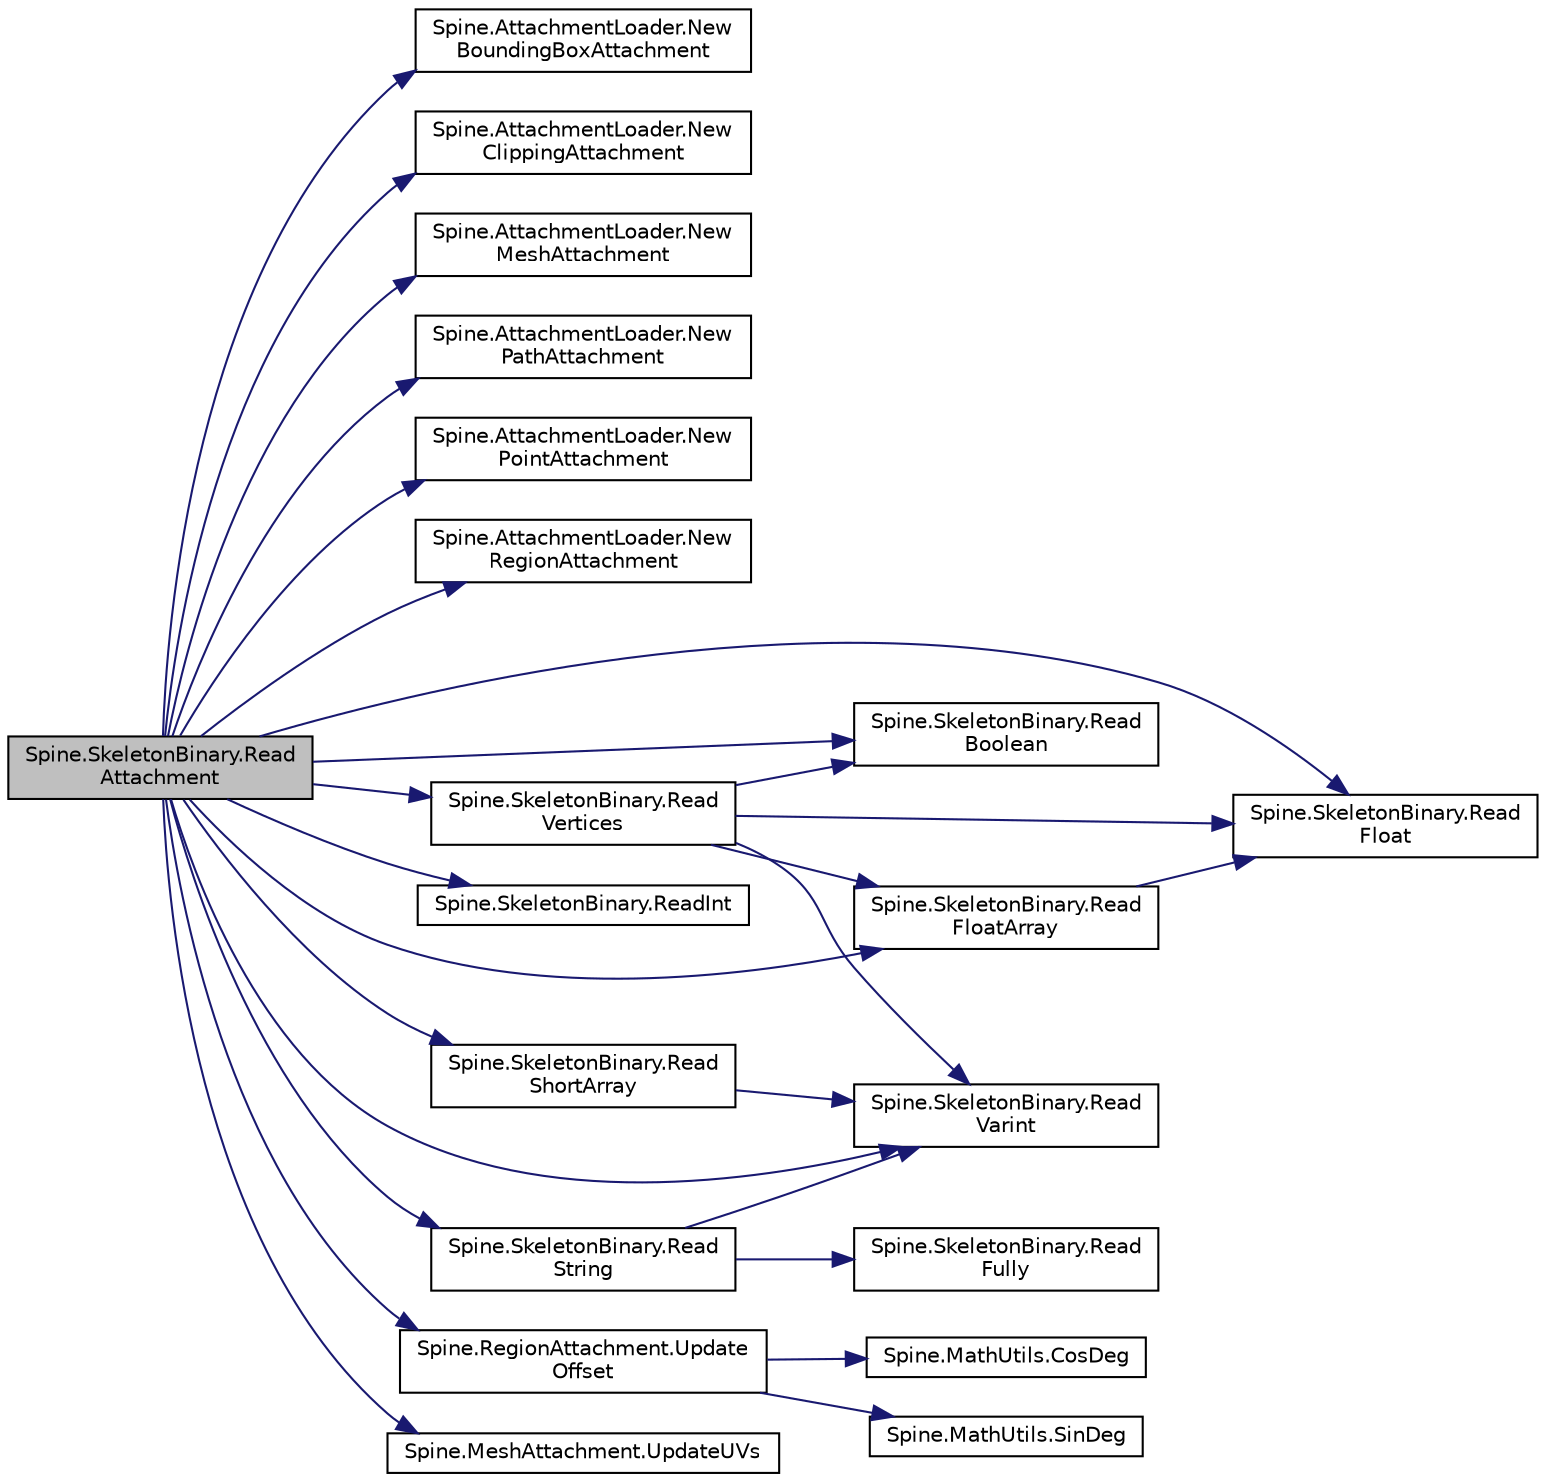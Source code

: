 digraph "Spine.SkeletonBinary.ReadAttachment"
{
 // LATEX_PDF_SIZE
  edge [fontname="Helvetica",fontsize="10",labelfontname="Helvetica",labelfontsize="10"];
  node [fontname="Helvetica",fontsize="10",shape=record];
  rankdir="LR";
  Node1 [label="Spine.SkeletonBinary.Read\lAttachment",height=0.2,width=0.4,color="black", fillcolor="grey75", style="filled", fontcolor="black",tooltip=" "];
  Node1 -> Node2 [color="midnightblue",fontsize="10",style="solid",fontname="Helvetica"];
  Node2 [label="Spine.AttachmentLoader.New\lBoundingBoxAttachment",height=0.2,width=0.4,color="black", fillcolor="white", style="filled",URL="$interface_spine_1_1_attachment_loader.html#a06b5733cb67b13536797601adc6db6b4",tooltip="<return>May be null to not load any attachment.</return>"];
  Node1 -> Node3 [color="midnightblue",fontsize="10",style="solid",fontname="Helvetica"];
  Node3 [label="Spine.AttachmentLoader.New\lClippingAttachment",height=0.2,width=0.4,color="black", fillcolor="white", style="filled",URL="$interface_spine_1_1_attachment_loader.html#a27f4d730a36f1ca83e756ae6825ed474",tooltip=" "];
  Node1 -> Node4 [color="midnightblue",fontsize="10",style="solid",fontname="Helvetica"];
  Node4 [label="Spine.AttachmentLoader.New\lMeshAttachment",height=0.2,width=0.4,color="black", fillcolor="white", style="filled",URL="$interface_spine_1_1_attachment_loader.html#af5979e352d0a75f981f966290377cc05",tooltip="<return>May be null to not load any attachment.</return>"];
  Node1 -> Node5 [color="midnightblue",fontsize="10",style="solid",fontname="Helvetica"];
  Node5 [label="Spine.AttachmentLoader.New\lPathAttachment",height=0.2,width=0.4,color="black", fillcolor="white", style="filled",URL="$interface_spine_1_1_attachment_loader.html#a6b5e631c0773ecedecc3121e84db109d",tooltip="May be null to not load any attachment"];
  Node1 -> Node6 [color="midnightblue",fontsize="10",style="solid",fontname="Helvetica"];
  Node6 [label="Spine.AttachmentLoader.New\lPointAttachment",height=0.2,width=0.4,color="black", fillcolor="white", style="filled",URL="$interface_spine_1_1_attachment_loader.html#a76d650e21df14366dc3f9a0a6c0a92ba",tooltip=" "];
  Node1 -> Node7 [color="midnightblue",fontsize="10",style="solid",fontname="Helvetica"];
  Node7 [label="Spine.AttachmentLoader.New\lRegionAttachment",height=0.2,width=0.4,color="black", fillcolor="white", style="filled",URL="$interface_spine_1_1_attachment_loader.html#acd15c9fd5f434324a0f30872a35b828c",tooltip="<return>May be null to not load any attachment.</return>"];
  Node1 -> Node8 [color="midnightblue",fontsize="10",style="solid",fontname="Helvetica"];
  Node8 [label="Spine.SkeletonBinary.Read\lBoolean",height=0.2,width=0.4,color="black", fillcolor="white", style="filled",URL="$class_spine_1_1_skeleton_binary.html#aa097cce8808ec9c783f44246af6b4eb6",tooltip=" "];
  Node1 -> Node9 [color="midnightblue",fontsize="10",style="solid",fontname="Helvetica"];
  Node9 [label="Spine.SkeletonBinary.Read\lFloat",height=0.2,width=0.4,color="black", fillcolor="white", style="filled",URL="$class_spine_1_1_skeleton_binary.html#abceb97a66237f069899e4eae6b88cfe5",tooltip=" "];
  Node1 -> Node10 [color="midnightblue",fontsize="10",style="solid",fontname="Helvetica"];
  Node10 [label="Spine.SkeletonBinary.Read\lFloatArray",height=0.2,width=0.4,color="black", fillcolor="white", style="filled",URL="$class_spine_1_1_skeleton_binary.html#a6e6d2f9876b598297015b234a00036eb",tooltip=" "];
  Node10 -> Node9 [color="midnightblue",fontsize="10",style="solid",fontname="Helvetica"];
  Node1 -> Node11 [color="midnightblue",fontsize="10",style="solid",fontname="Helvetica"];
  Node11 [label="Spine.SkeletonBinary.ReadInt",height=0.2,width=0.4,color="black", fillcolor="white", style="filled",URL="$class_spine_1_1_skeleton_binary.html#a028e200aec5d5c3618b18cbf450bd6bf",tooltip=" "];
  Node1 -> Node12 [color="midnightblue",fontsize="10",style="solid",fontname="Helvetica"];
  Node12 [label="Spine.SkeletonBinary.Read\lShortArray",height=0.2,width=0.4,color="black", fillcolor="white", style="filled",URL="$class_spine_1_1_skeleton_binary.html#acd013b7564facd3d911588ff63f6fbe5",tooltip=" "];
  Node12 -> Node13 [color="midnightblue",fontsize="10",style="solid",fontname="Helvetica"];
  Node13 [label="Spine.SkeletonBinary.Read\lVarint",height=0.2,width=0.4,color="black", fillcolor="white", style="filled",URL="$class_spine_1_1_skeleton_binary.html#a416307e9af6f3b22570f7b51e2673271",tooltip=" "];
  Node1 -> Node14 [color="midnightblue",fontsize="10",style="solid",fontname="Helvetica"];
  Node14 [label="Spine.SkeletonBinary.Read\lString",height=0.2,width=0.4,color="black", fillcolor="white", style="filled",URL="$class_spine_1_1_skeleton_binary.html#a169fee956d5676cb3dd5d59c2d38ef42",tooltip=" "];
  Node14 -> Node15 [color="midnightblue",fontsize="10",style="solid",fontname="Helvetica"];
  Node15 [label="Spine.SkeletonBinary.Read\lFully",height=0.2,width=0.4,color="black", fillcolor="white", style="filled",URL="$class_spine_1_1_skeleton_binary.html#a3c31f5d3d2c410d11407e234e370e533",tooltip=" "];
  Node14 -> Node13 [color="midnightblue",fontsize="10",style="solid",fontname="Helvetica"];
  Node1 -> Node13 [color="midnightblue",fontsize="10",style="solid",fontname="Helvetica"];
  Node1 -> Node16 [color="midnightblue",fontsize="10",style="solid",fontname="Helvetica"];
  Node16 [label="Spine.SkeletonBinary.Read\lVertices",height=0.2,width=0.4,color="black", fillcolor="white", style="filled",URL="$class_spine_1_1_skeleton_binary.html#a2f46d3ebfe25735cb97fa6be05f09dc4",tooltip=" "];
  Node16 -> Node8 [color="midnightblue",fontsize="10",style="solid",fontname="Helvetica"];
  Node16 -> Node9 [color="midnightblue",fontsize="10",style="solid",fontname="Helvetica"];
  Node16 -> Node10 [color="midnightblue",fontsize="10",style="solid",fontname="Helvetica"];
  Node16 -> Node13 [color="midnightblue",fontsize="10",style="solid",fontname="Helvetica"];
  Node1 -> Node17 [color="midnightblue",fontsize="10",style="solid",fontname="Helvetica"];
  Node17 [label="Spine.RegionAttachment.Update\lOffset",height=0.2,width=0.4,color="black", fillcolor="white", style="filled",URL="$class_spine_1_1_region_attachment.html#aaa7a5c3106159f8e8dbd9da13a64ac29",tooltip=" "];
  Node17 -> Node18 [color="midnightblue",fontsize="10",style="solid",fontname="Helvetica"];
  Node18 [label="Spine.MathUtils.CosDeg",height=0.2,width=0.4,color="black", fillcolor="white", style="filled",URL="$class_spine_1_1_math_utils.html#a86984dbed809bd6ec2f9295b5ad96db3",tooltip="Returns the cosine in radians from a lookup table."];
  Node17 -> Node19 [color="midnightblue",fontsize="10",style="solid",fontname="Helvetica"];
  Node19 [label="Spine.MathUtils.SinDeg",height=0.2,width=0.4,color="black", fillcolor="white", style="filled",URL="$class_spine_1_1_math_utils.html#a9c43b99917f17838ece89205052a2820",tooltip="Returns the sine in radians from a lookup table."];
  Node1 -> Node20 [color="midnightblue",fontsize="10",style="solid",fontname="Helvetica"];
  Node20 [label="Spine.MeshAttachment.UpdateUVs",height=0.2,width=0.4,color="black", fillcolor="white", style="filled",URL="$class_spine_1_1_mesh_attachment.html#ab9404a5f052a7cfe6d7e4e3bce0ce929",tooltip=" "];
}
